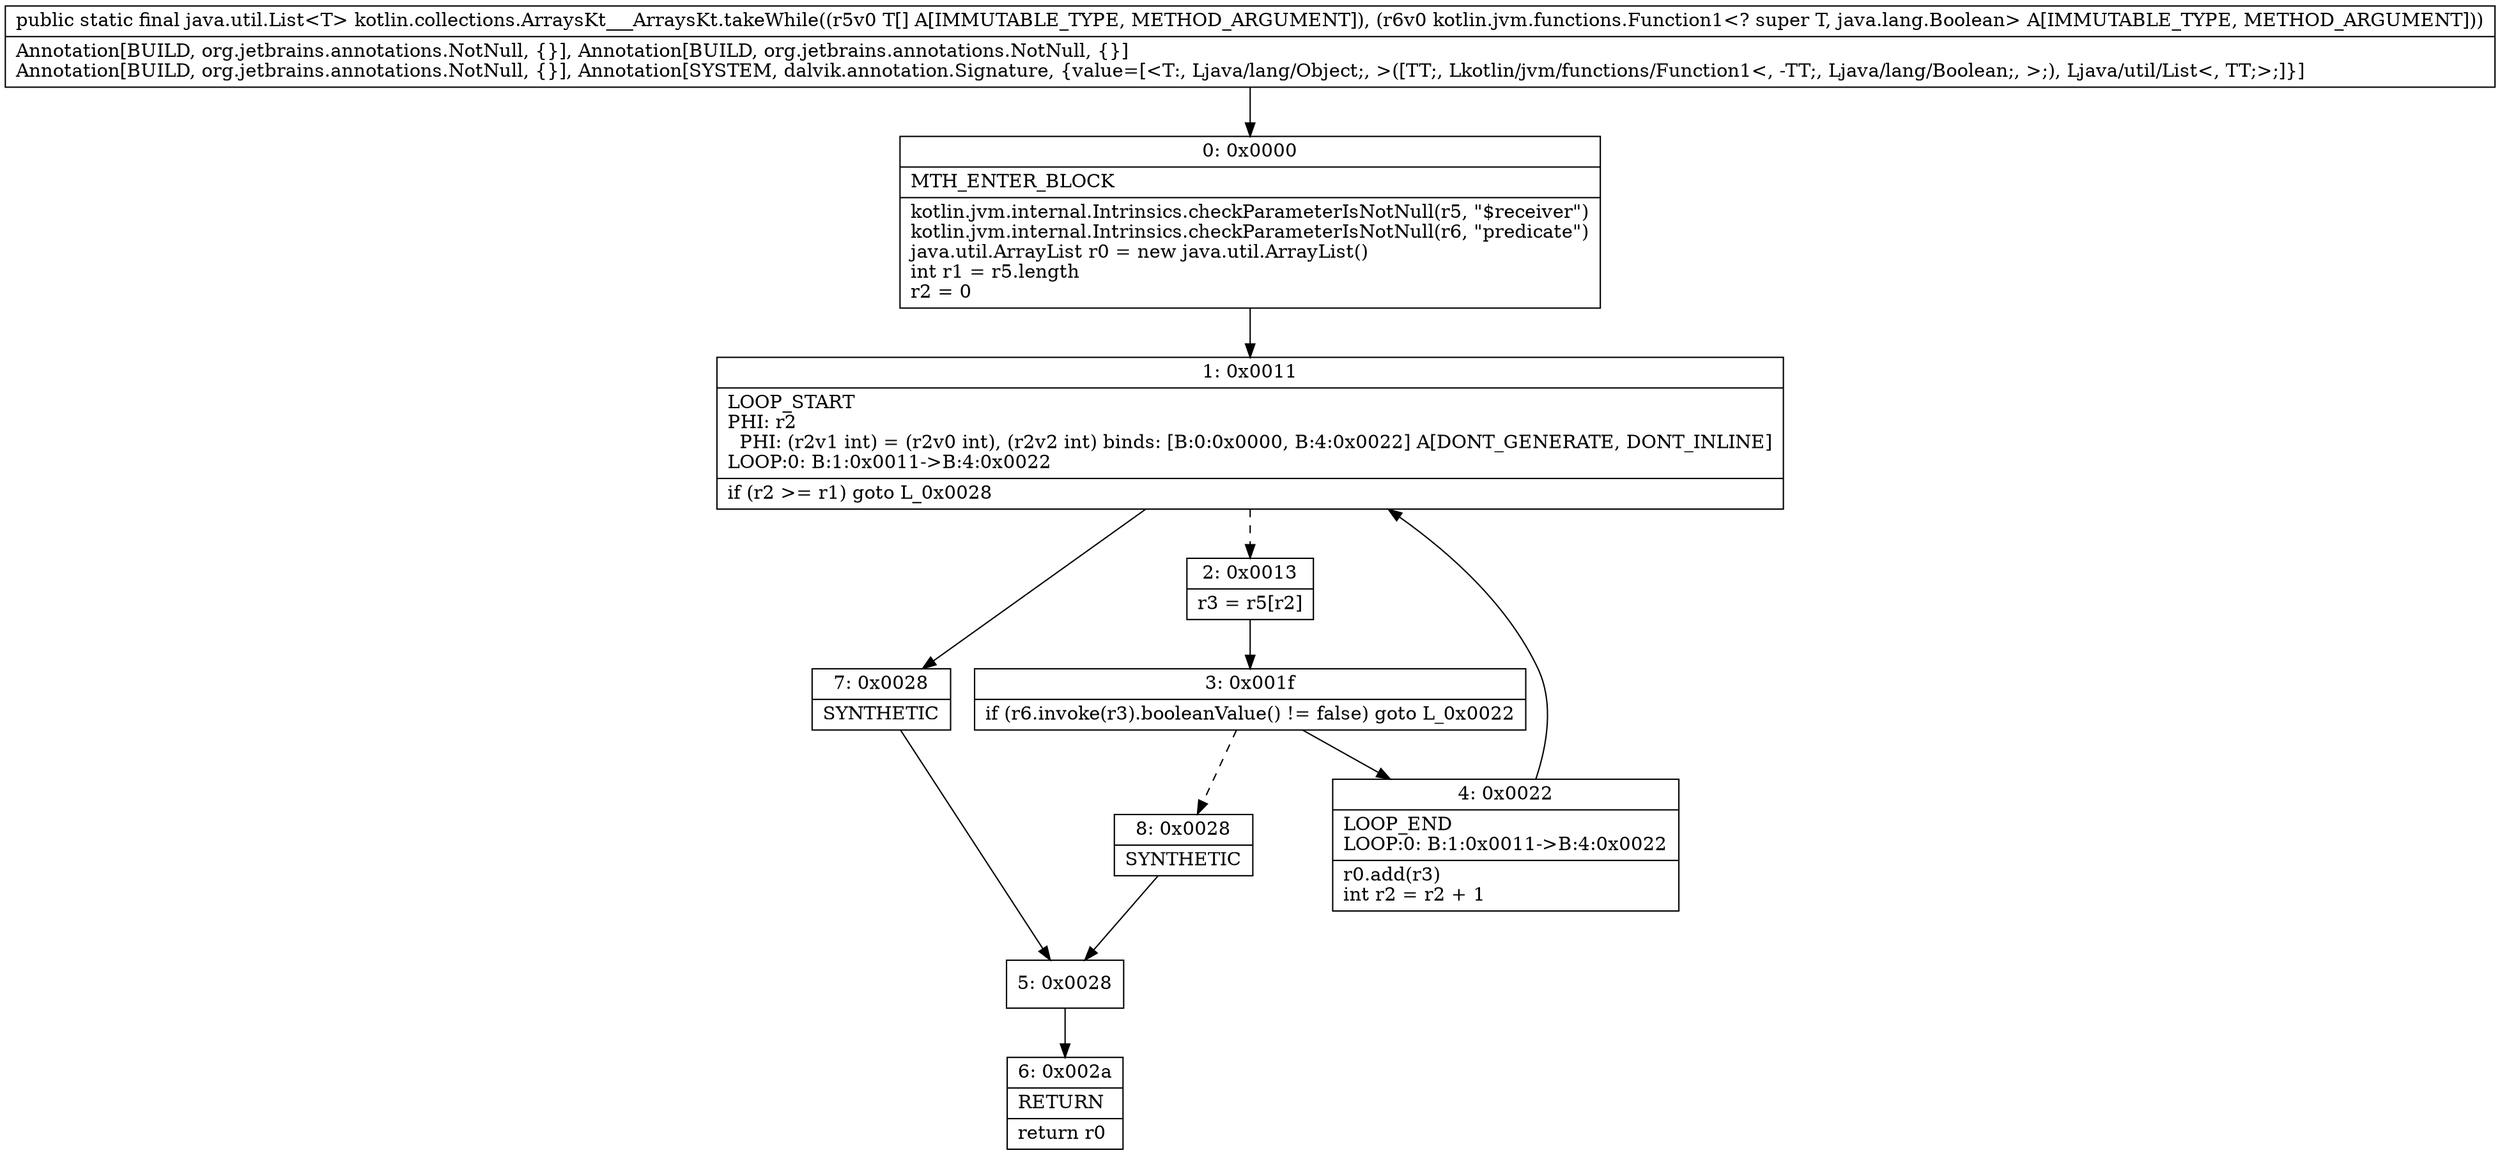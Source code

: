 digraph "CFG forkotlin.collections.ArraysKt___ArraysKt.takeWhile([Ljava\/lang\/Object;Lkotlin\/jvm\/functions\/Function1;)Ljava\/util\/List;" {
Node_0 [shape=record,label="{0\:\ 0x0000|MTH_ENTER_BLOCK\l|kotlin.jvm.internal.Intrinsics.checkParameterIsNotNull(r5, \"$receiver\")\lkotlin.jvm.internal.Intrinsics.checkParameterIsNotNull(r6, \"predicate\")\ljava.util.ArrayList r0 = new java.util.ArrayList()\lint r1 = r5.length\lr2 = 0\l}"];
Node_1 [shape=record,label="{1\:\ 0x0011|LOOP_START\lPHI: r2 \l  PHI: (r2v1 int) = (r2v0 int), (r2v2 int) binds: [B:0:0x0000, B:4:0x0022] A[DONT_GENERATE, DONT_INLINE]\lLOOP:0: B:1:0x0011\-\>B:4:0x0022\l|if (r2 \>= r1) goto L_0x0028\l}"];
Node_2 [shape=record,label="{2\:\ 0x0013|r3 = r5[r2]\l}"];
Node_3 [shape=record,label="{3\:\ 0x001f|if (r6.invoke(r3).booleanValue() != false) goto L_0x0022\l}"];
Node_4 [shape=record,label="{4\:\ 0x0022|LOOP_END\lLOOP:0: B:1:0x0011\-\>B:4:0x0022\l|r0.add(r3)\lint r2 = r2 + 1\l}"];
Node_5 [shape=record,label="{5\:\ 0x0028}"];
Node_6 [shape=record,label="{6\:\ 0x002a|RETURN\l|return r0\l}"];
Node_7 [shape=record,label="{7\:\ 0x0028|SYNTHETIC\l}"];
Node_8 [shape=record,label="{8\:\ 0x0028|SYNTHETIC\l}"];
MethodNode[shape=record,label="{public static final java.util.List\<T\> kotlin.collections.ArraysKt___ArraysKt.takeWhile((r5v0 T[] A[IMMUTABLE_TYPE, METHOD_ARGUMENT]), (r6v0 kotlin.jvm.functions.Function1\<? super T, java.lang.Boolean\> A[IMMUTABLE_TYPE, METHOD_ARGUMENT]))  | Annotation[BUILD, org.jetbrains.annotations.NotNull, \{\}], Annotation[BUILD, org.jetbrains.annotations.NotNull, \{\}]\lAnnotation[BUILD, org.jetbrains.annotations.NotNull, \{\}], Annotation[SYSTEM, dalvik.annotation.Signature, \{value=[\<T:, Ljava\/lang\/Object;, \>([TT;, Lkotlin\/jvm\/functions\/Function1\<, \-TT;, Ljava\/lang\/Boolean;, \>;), Ljava\/util\/List\<, TT;\>;]\}]\l}"];
MethodNode -> Node_0;
Node_0 -> Node_1;
Node_1 -> Node_2[style=dashed];
Node_1 -> Node_7;
Node_2 -> Node_3;
Node_3 -> Node_4;
Node_3 -> Node_8[style=dashed];
Node_4 -> Node_1;
Node_5 -> Node_6;
Node_7 -> Node_5;
Node_8 -> Node_5;
}

